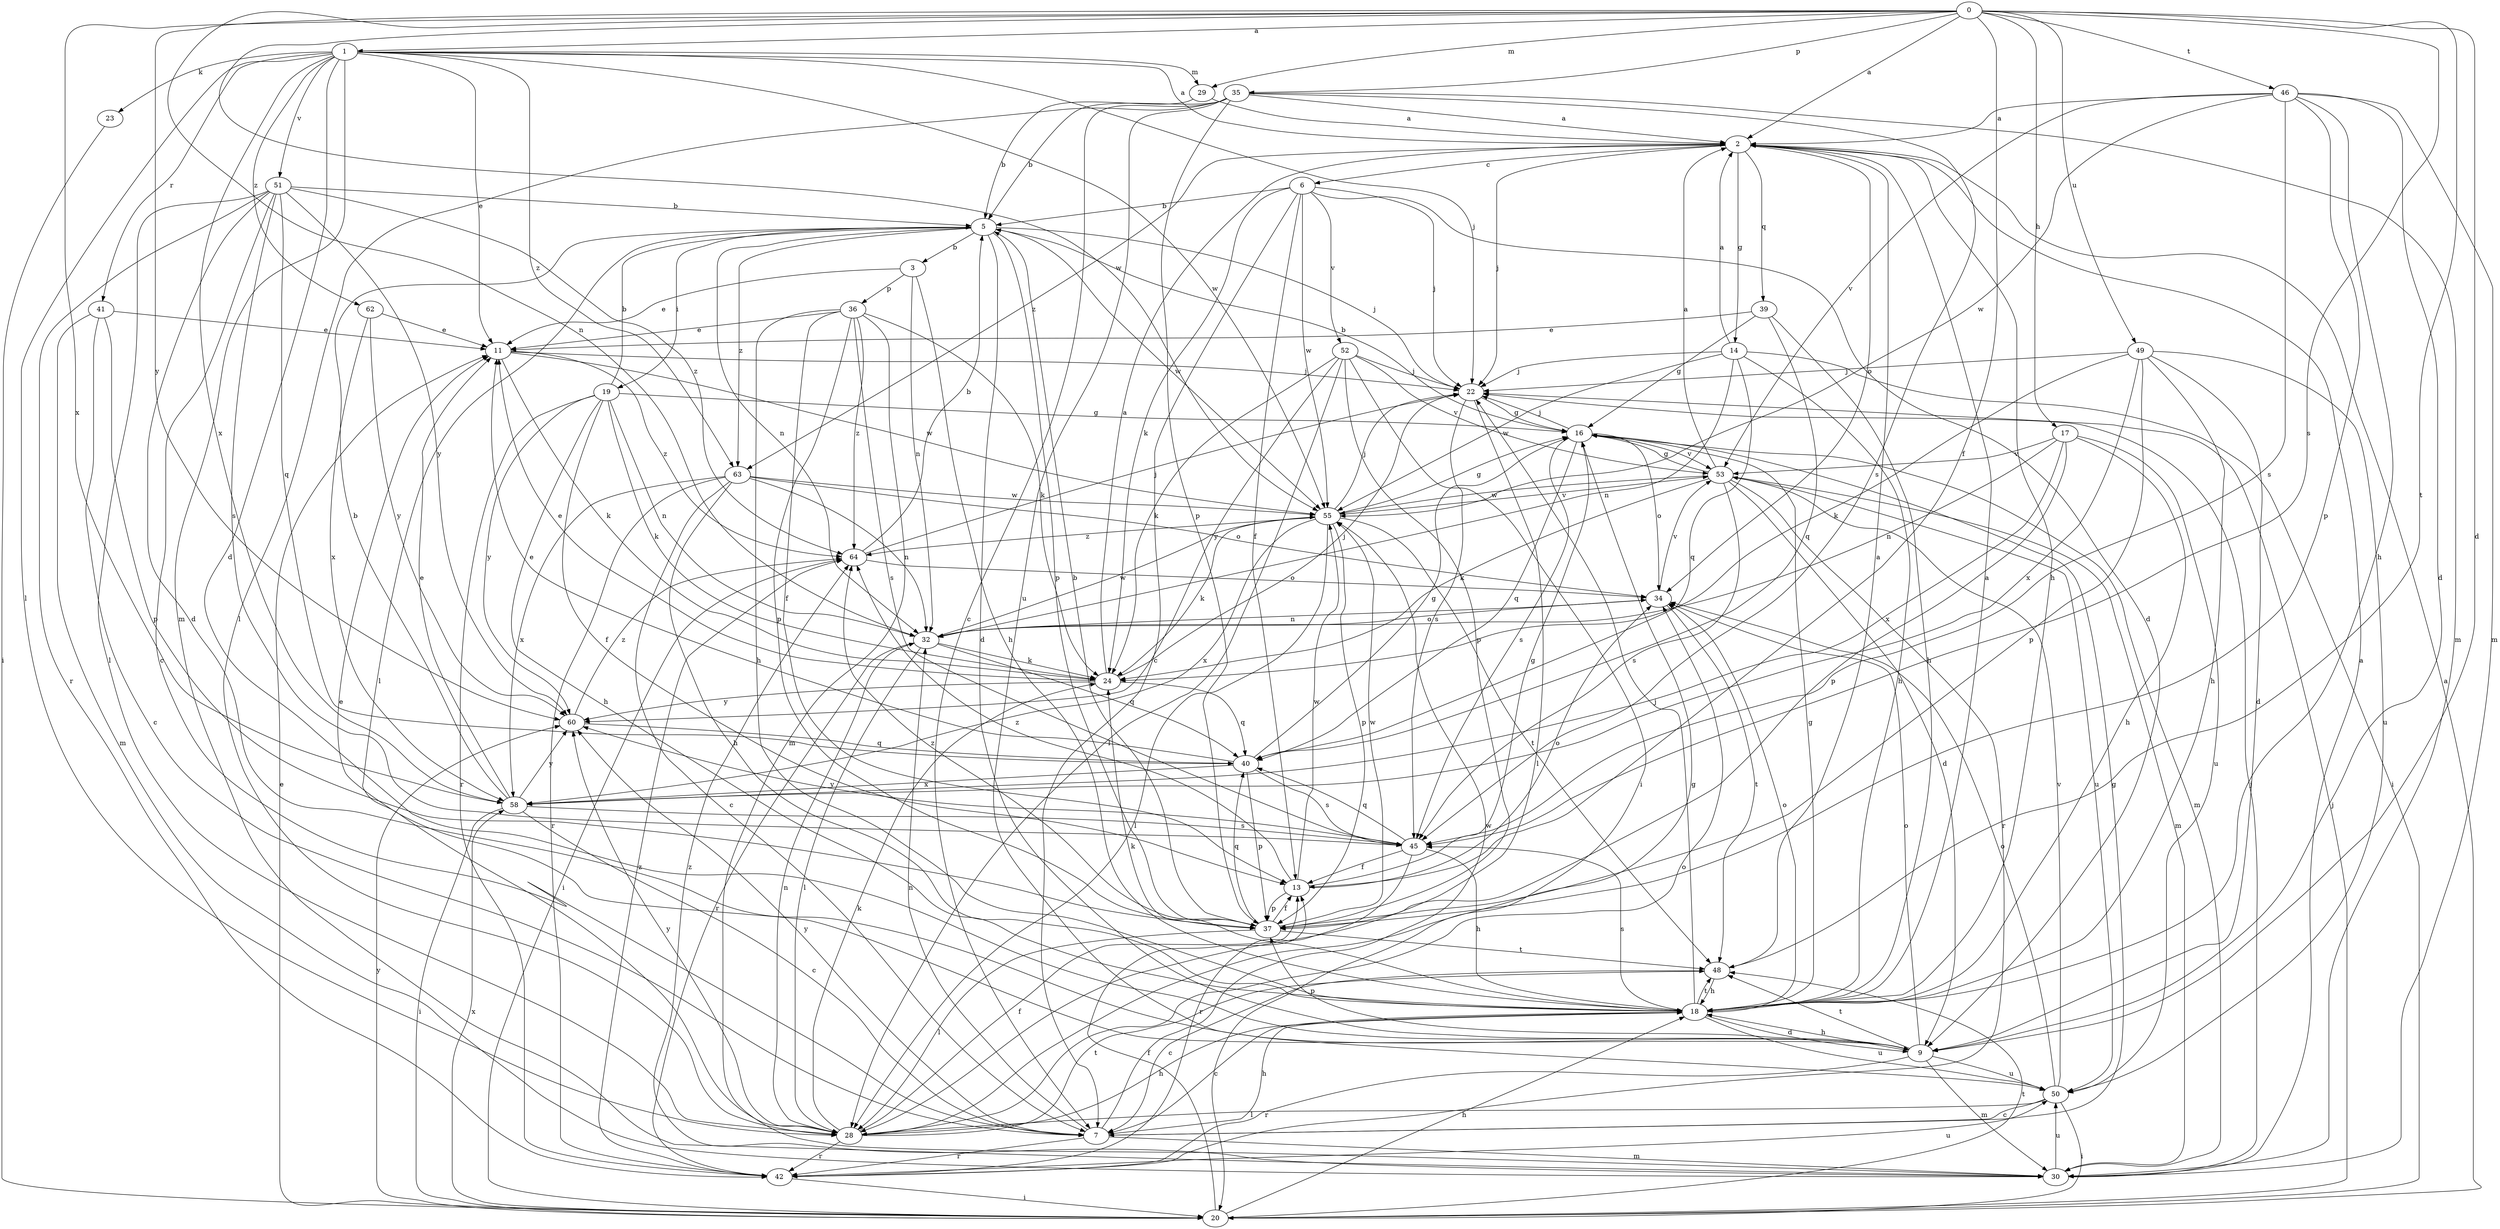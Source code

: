 strict digraph  {
0;
1;
2;
3;
5;
6;
7;
9;
11;
13;
14;
16;
17;
18;
19;
20;
22;
23;
24;
28;
29;
30;
32;
34;
35;
36;
37;
39;
40;
41;
42;
45;
46;
48;
49;
50;
51;
52;
53;
55;
58;
60;
62;
63;
64;
0 -> 1  [label=a];
0 -> 2  [label=a];
0 -> 9  [label=d];
0 -> 13  [label=f];
0 -> 17  [label=h];
0 -> 29  [label=m];
0 -> 32  [label=n];
0 -> 35  [label=p];
0 -> 45  [label=s];
0 -> 46  [label=t];
0 -> 48  [label=t];
0 -> 49  [label=u];
0 -> 55  [label=w];
0 -> 58  [label=x];
0 -> 60  [label=y];
1 -> 2  [label=a];
1 -> 9  [label=d];
1 -> 11  [label=e];
1 -> 22  [label=j];
1 -> 23  [label=k];
1 -> 28  [label=l];
1 -> 29  [label=m];
1 -> 30  [label=m];
1 -> 41  [label=r];
1 -> 51  [label=v];
1 -> 55  [label=w];
1 -> 58  [label=x];
1 -> 62  [label=z];
1 -> 63  [label=z];
2 -> 6  [label=c];
2 -> 14  [label=g];
2 -> 18  [label=h];
2 -> 22  [label=j];
2 -> 34  [label=o];
2 -> 39  [label=q];
2 -> 63  [label=z];
3 -> 11  [label=e];
3 -> 18  [label=h];
3 -> 32  [label=n];
3 -> 36  [label=p];
5 -> 3  [label=b];
5 -> 9  [label=d];
5 -> 19  [label=i];
5 -> 22  [label=j];
5 -> 28  [label=l];
5 -> 32  [label=n];
5 -> 37  [label=p];
5 -> 55  [label=w];
5 -> 63  [label=z];
6 -> 5  [label=b];
6 -> 7  [label=c];
6 -> 9  [label=d];
6 -> 13  [label=f];
6 -> 22  [label=j];
6 -> 24  [label=k];
6 -> 52  [label=v];
6 -> 55  [label=w];
7 -> 16  [label=g];
7 -> 18  [label=h];
7 -> 30  [label=m];
7 -> 32  [label=n];
7 -> 42  [label=r];
7 -> 55  [label=w];
7 -> 60  [label=y];
9 -> 11  [label=e];
9 -> 18  [label=h];
9 -> 30  [label=m];
9 -> 34  [label=o];
9 -> 37  [label=p];
9 -> 42  [label=r];
9 -> 48  [label=t];
9 -> 50  [label=u];
11 -> 22  [label=j];
11 -> 24  [label=k];
11 -> 55  [label=w];
11 -> 64  [label=z];
13 -> 16  [label=g];
13 -> 34  [label=o];
13 -> 37  [label=p];
13 -> 55  [label=w];
13 -> 64  [label=z];
14 -> 2  [label=a];
14 -> 18  [label=h];
14 -> 20  [label=i];
14 -> 22  [label=j];
14 -> 32  [label=n];
14 -> 40  [label=q];
14 -> 55  [label=w];
16 -> 5  [label=b];
16 -> 22  [label=j];
16 -> 30  [label=m];
16 -> 34  [label=o];
16 -> 40  [label=q];
16 -> 45  [label=s];
16 -> 53  [label=v];
17 -> 18  [label=h];
17 -> 32  [label=n];
17 -> 37  [label=p];
17 -> 50  [label=u];
17 -> 53  [label=v];
17 -> 58  [label=x];
18 -> 2  [label=a];
18 -> 7  [label=c];
18 -> 9  [label=d];
18 -> 16  [label=g];
18 -> 22  [label=j];
18 -> 24  [label=k];
18 -> 34  [label=o];
18 -> 45  [label=s];
18 -> 48  [label=t];
18 -> 50  [label=u];
19 -> 5  [label=b];
19 -> 13  [label=f];
19 -> 16  [label=g];
19 -> 18  [label=h];
19 -> 24  [label=k];
19 -> 32  [label=n];
19 -> 42  [label=r];
19 -> 60  [label=y];
20 -> 2  [label=a];
20 -> 11  [label=e];
20 -> 13  [label=f];
20 -> 18  [label=h];
20 -> 22  [label=j];
20 -> 48  [label=t];
20 -> 58  [label=x];
20 -> 60  [label=y];
22 -> 16  [label=g];
22 -> 28  [label=l];
22 -> 45  [label=s];
23 -> 20  [label=i];
24 -> 2  [label=a];
24 -> 11  [label=e];
24 -> 22  [label=j];
24 -> 40  [label=q];
24 -> 60  [label=y];
28 -> 13  [label=f];
28 -> 16  [label=g];
28 -> 18  [label=h];
28 -> 24  [label=k];
28 -> 32  [label=n];
28 -> 34  [label=o];
28 -> 42  [label=r];
28 -> 48  [label=t];
28 -> 60  [label=y];
29 -> 2  [label=a];
29 -> 5  [label=b];
30 -> 2  [label=a];
30 -> 22  [label=j];
30 -> 50  [label=u];
30 -> 64  [label=z];
32 -> 24  [label=k];
32 -> 28  [label=l];
32 -> 34  [label=o];
32 -> 40  [label=q];
32 -> 42  [label=r];
32 -> 55  [label=w];
34 -> 32  [label=n];
34 -> 48  [label=t];
34 -> 53  [label=v];
35 -> 2  [label=a];
35 -> 5  [label=b];
35 -> 7  [label=c];
35 -> 28  [label=l];
35 -> 30  [label=m];
35 -> 37  [label=p];
35 -> 45  [label=s];
35 -> 50  [label=u];
36 -> 11  [label=e];
36 -> 13  [label=f];
36 -> 18  [label=h];
36 -> 24  [label=k];
36 -> 30  [label=m];
36 -> 37  [label=p];
36 -> 45  [label=s];
36 -> 64  [label=z];
37 -> 5  [label=b];
37 -> 13  [label=f];
37 -> 28  [label=l];
37 -> 40  [label=q];
37 -> 48  [label=t];
37 -> 55  [label=w];
37 -> 64  [label=z];
39 -> 11  [label=e];
39 -> 16  [label=g];
39 -> 18  [label=h];
39 -> 40  [label=q];
40 -> 11  [label=e];
40 -> 16  [label=g];
40 -> 37  [label=p];
40 -> 45  [label=s];
40 -> 58  [label=x];
41 -> 7  [label=c];
41 -> 11  [label=e];
41 -> 30  [label=m];
41 -> 37  [label=p];
42 -> 20  [label=i];
42 -> 50  [label=u];
42 -> 64  [label=z];
45 -> 13  [label=f];
45 -> 18  [label=h];
45 -> 40  [label=q];
45 -> 42  [label=r];
45 -> 60  [label=y];
46 -> 2  [label=a];
46 -> 9  [label=d];
46 -> 18  [label=h];
46 -> 30  [label=m];
46 -> 37  [label=p];
46 -> 45  [label=s];
46 -> 53  [label=v];
46 -> 55  [label=w];
48 -> 2  [label=a];
48 -> 7  [label=c];
48 -> 18  [label=h];
49 -> 9  [label=d];
49 -> 18  [label=h];
49 -> 22  [label=j];
49 -> 24  [label=k];
49 -> 37  [label=p];
49 -> 50  [label=u];
49 -> 58  [label=x];
50 -> 7  [label=c];
50 -> 20  [label=i];
50 -> 28  [label=l];
50 -> 34  [label=o];
50 -> 53  [label=v];
51 -> 5  [label=b];
51 -> 7  [label=c];
51 -> 9  [label=d];
51 -> 28  [label=l];
51 -> 40  [label=q];
51 -> 42  [label=r];
51 -> 45  [label=s];
51 -> 60  [label=y];
51 -> 64  [label=z];
52 -> 20  [label=i];
52 -> 22  [label=j];
52 -> 24  [label=k];
52 -> 28  [label=l];
52 -> 37  [label=p];
52 -> 53  [label=v];
52 -> 60  [label=y];
53 -> 2  [label=a];
53 -> 9  [label=d];
53 -> 16  [label=g];
53 -> 24  [label=k];
53 -> 30  [label=m];
53 -> 42  [label=r];
53 -> 45  [label=s];
53 -> 50  [label=u];
53 -> 55  [label=w];
55 -> 16  [label=g];
55 -> 22  [label=j];
55 -> 24  [label=k];
55 -> 28  [label=l];
55 -> 37  [label=p];
55 -> 48  [label=t];
55 -> 53  [label=v];
55 -> 58  [label=x];
55 -> 64  [label=z];
58 -> 5  [label=b];
58 -> 7  [label=c];
58 -> 11  [label=e];
58 -> 20  [label=i];
58 -> 45  [label=s];
58 -> 60  [label=y];
60 -> 40  [label=q];
60 -> 64  [label=z];
62 -> 11  [label=e];
62 -> 58  [label=x];
62 -> 60  [label=y];
63 -> 7  [label=c];
63 -> 18  [label=h];
63 -> 32  [label=n];
63 -> 34  [label=o];
63 -> 42  [label=r];
63 -> 55  [label=w];
63 -> 58  [label=x];
64 -> 5  [label=b];
64 -> 20  [label=i];
64 -> 22  [label=j];
64 -> 34  [label=o];
}
